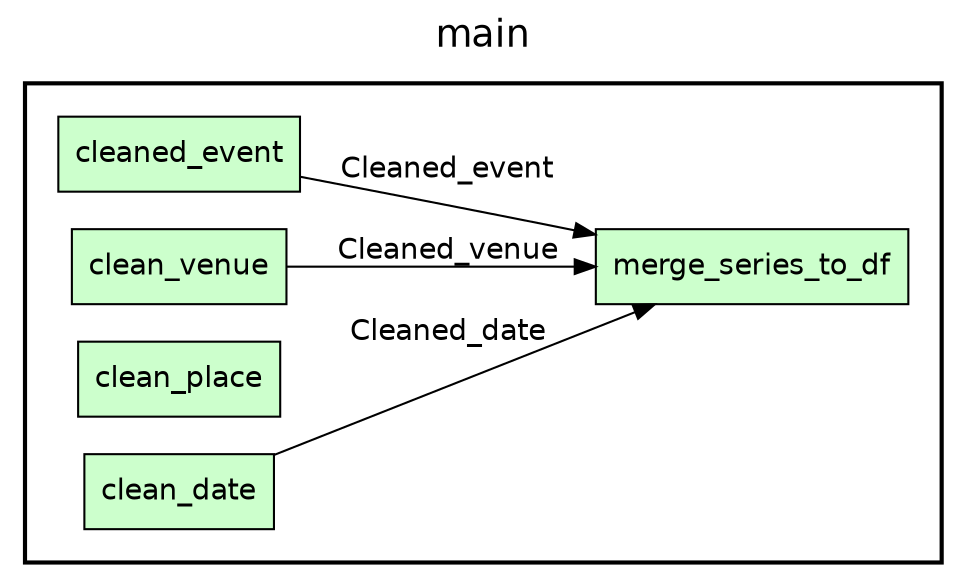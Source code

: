 digraph Workflow {
rankdir=LR
fontname=Helvetica; fontsize=18; labelloc=t
label=main
subgraph cluster_workflow_box_outer { label=""; color=black; penwidth=2
subgraph cluster_workflow_box_inner { label=""; penwidth=0
node[shape=box style=filled fillcolor="#CCFFCC" peripheries=1 fontname=Helvetica]
cleaned_event
clean_venue
clean_place
clean_date
merge_series_to_df
edge[fontname=Helvetica]
cleaned_event -> merge_series_to_df [label=Cleaned_event]
clean_venue -> merge_series_to_df [label=Cleaned_venue]
clean_date -> merge_series_to_df [label=Cleaned_date]
}}
subgraph cluster_input_ports_group_outer { label=""; penwidth=0
subgraph cluster_input_ports_group_inner { label=""; penwidth=0
node[shape=circle style=filled fillcolor="#FFFFFF" peripheries=1 fontname=Helvetica width=0.2]
}}
edge[fontname=Helvetica]
}
